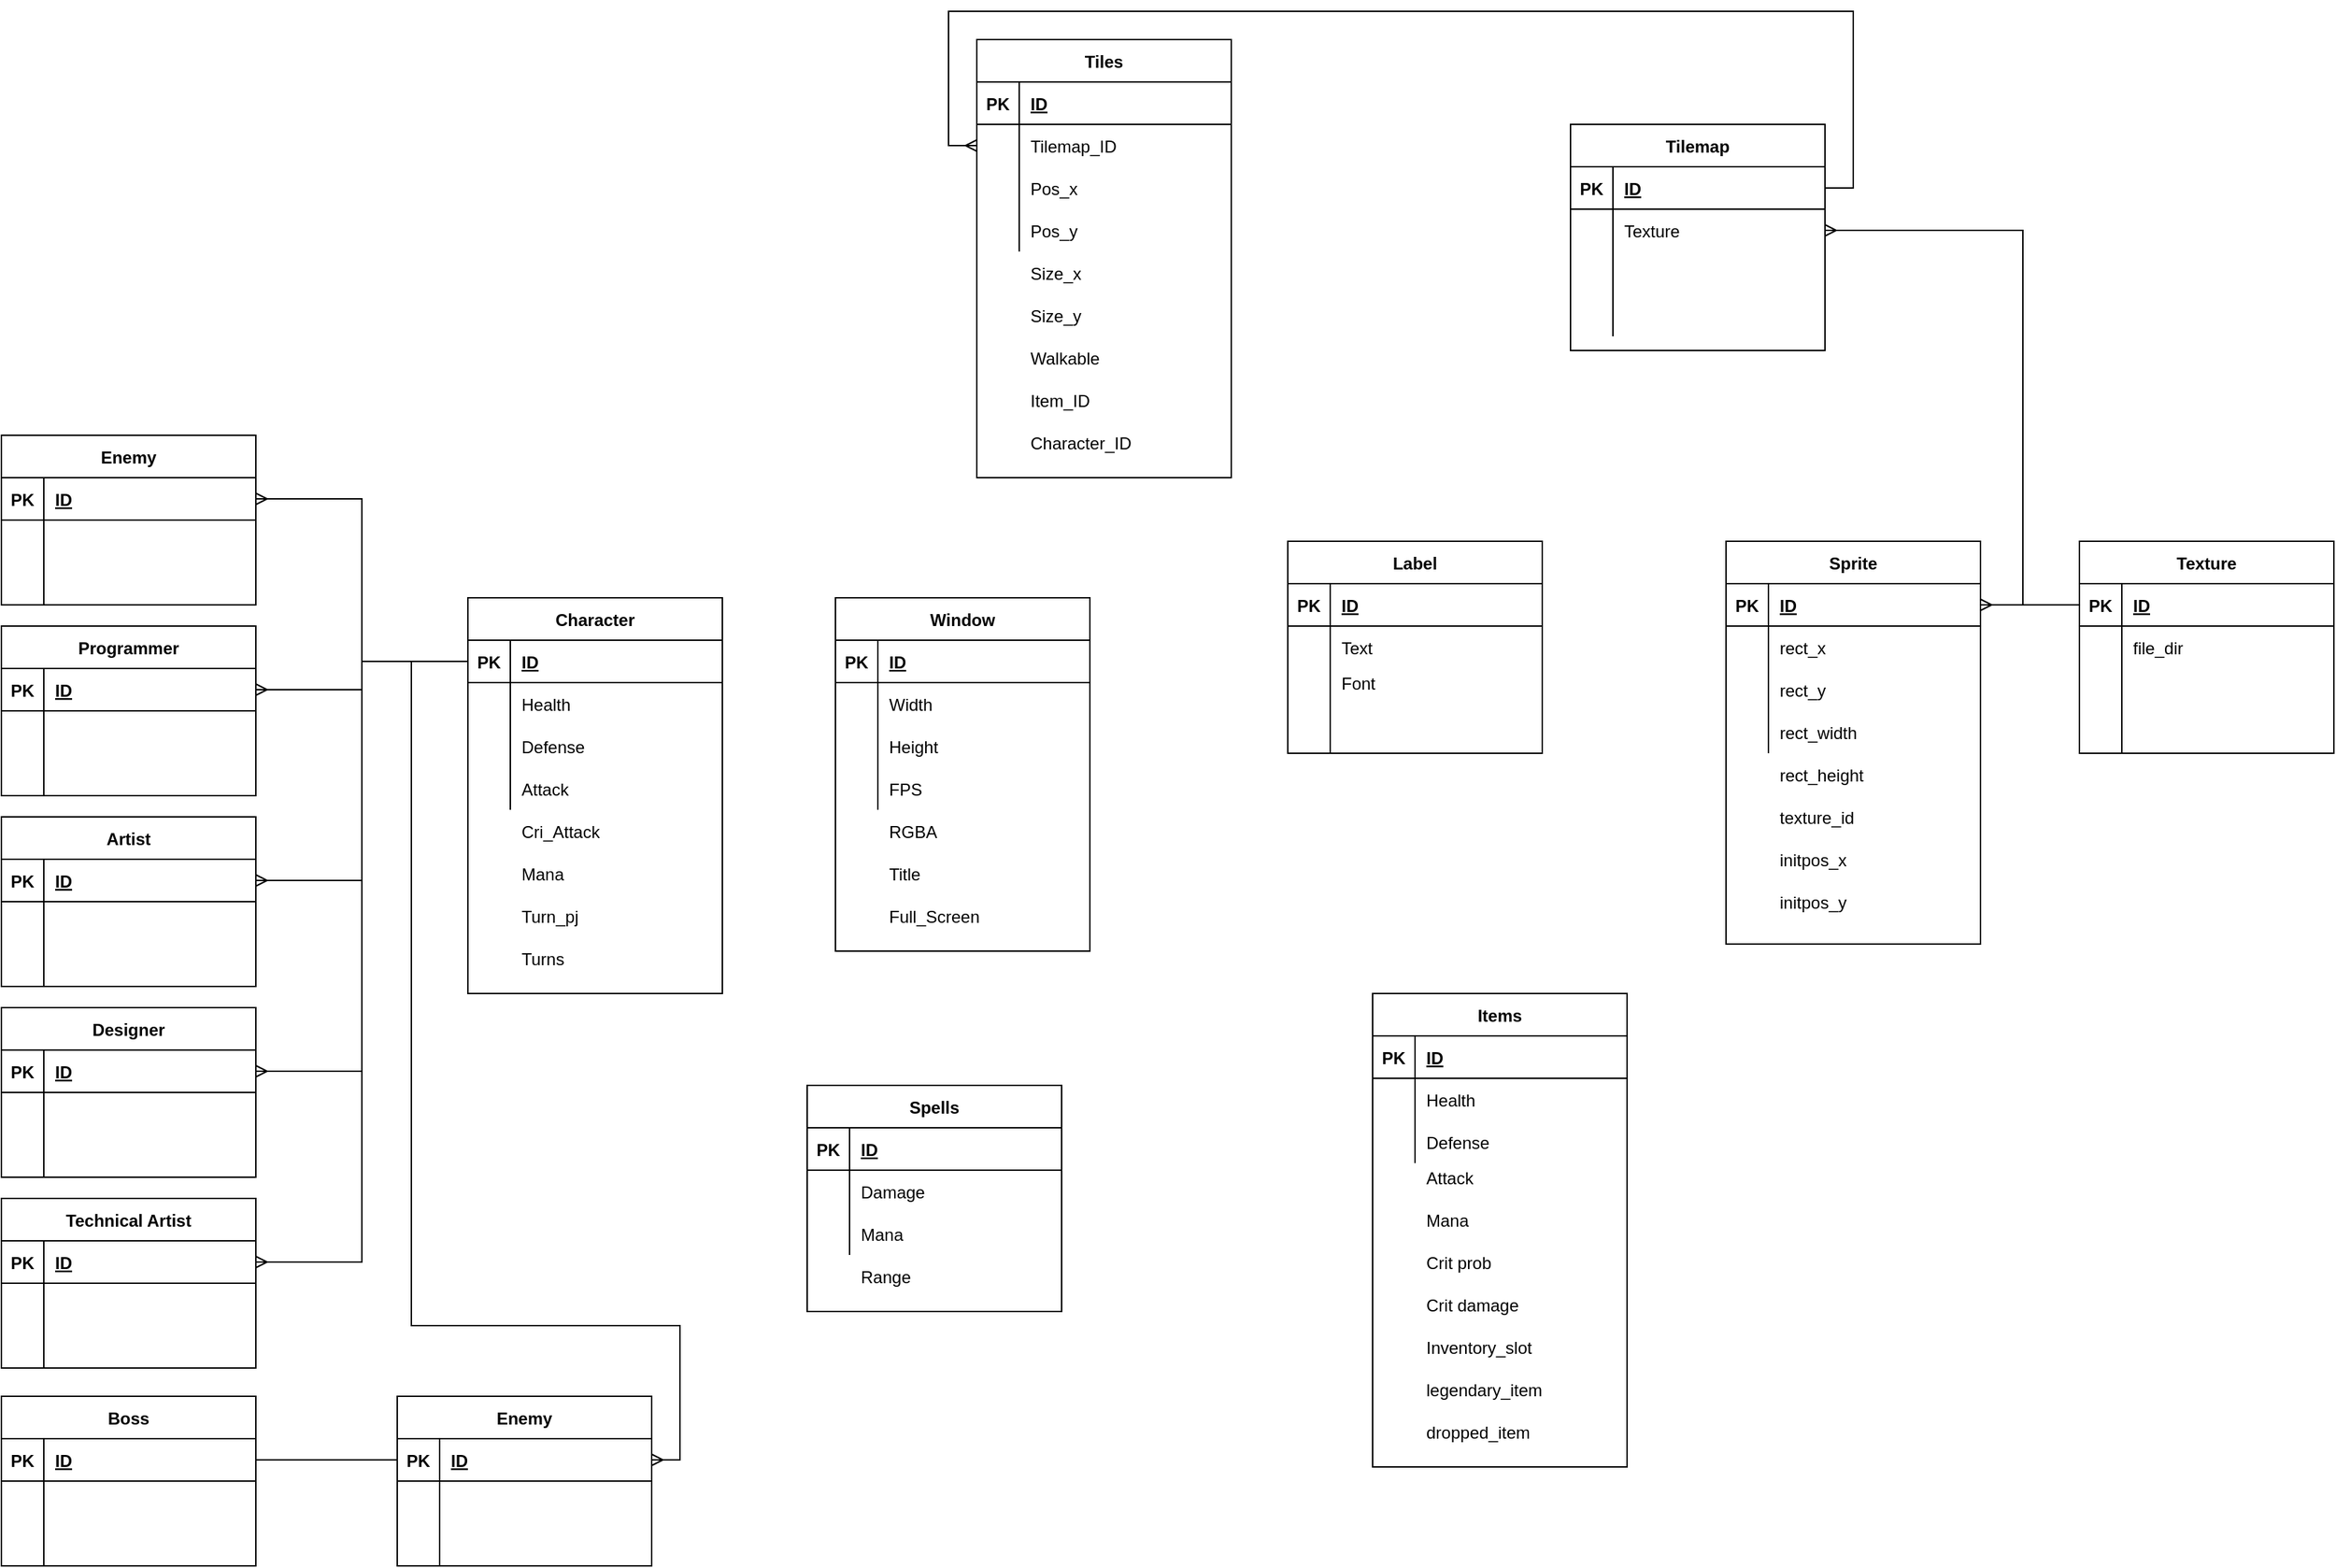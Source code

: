 <mxfile version="13.9.9" type="device"><diagram id="1p57hNa-d5d8oxtHmBIg" name="Page-1"><mxGraphModel dx="1422" dy="772" grid="1" gridSize="10" guides="1" tooltips="1" connect="1" arrows="1" fold="1" page="1" pageScale="1" pageWidth="1920" pageHeight="1200" math="0" shadow="0"><root><mxCell id="0"/><mxCell id="1" parent="0"/><mxCell id="xLtMUC01B5MqDTL0UZFc-2" value="Tilemap" style="shape=table;startSize=30;container=1;collapsible=1;childLayout=tableLayout;fixedRows=1;rowLines=0;fontStyle=1;align=center;resizeLast=1;" parent="1" vertex="1"><mxGeometry x="1210" y="120" width="180" height="160" as="geometry"><mxRectangle x="70" y="270" width="80" height="30" as="alternateBounds"/></mxGeometry></mxCell><mxCell id="xLtMUC01B5MqDTL0UZFc-3" value="" style="shape=partialRectangle;collapsible=0;dropTarget=0;pointerEvents=0;fillColor=none;top=0;left=0;bottom=1;right=0;points=[[0,0.5],[1,0.5]];portConstraint=eastwest;" parent="xLtMUC01B5MqDTL0UZFc-2" vertex="1"><mxGeometry y="30" width="180" height="30" as="geometry"/></mxCell><mxCell id="xLtMUC01B5MqDTL0UZFc-4" value="PK" style="shape=partialRectangle;connectable=0;fillColor=none;top=0;left=0;bottom=0;right=0;fontStyle=1;overflow=hidden;" parent="xLtMUC01B5MqDTL0UZFc-3" vertex="1"><mxGeometry width="30" height="30" as="geometry"/></mxCell><mxCell id="xLtMUC01B5MqDTL0UZFc-5" value="ID" style="shape=partialRectangle;connectable=0;fillColor=none;top=0;left=0;bottom=0;right=0;align=left;spacingLeft=6;fontStyle=5;overflow=hidden;" parent="xLtMUC01B5MqDTL0UZFc-3" vertex="1"><mxGeometry x="30" width="150" height="30" as="geometry"/></mxCell><mxCell id="xLtMUC01B5MqDTL0UZFc-6" value="" style="shape=partialRectangle;collapsible=0;dropTarget=0;pointerEvents=0;fillColor=none;top=0;left=0;bottom=0;right=0;points=[[0,0.5],[1,0.5]];portConstraint=eastwest;" parent="xLtMUC01B5MqDTL0UZFc-2" vertex="1"><mxGeometry y="60" width="180" height="30" as="geometry"/></mxCell><mxCell id="xLtMUC01B5MqDTL0UZFc-7" value="" style="shape=partialRectangle;connectable=0;fillColor=none;top=0;left=0;bottom=0;right=0;editable=1;overflow=hidden;" parent="xLtMUC01B5MqDTL0UZFc-6" vertex="1"><mxGeometry width="30" height="30" as="geometry"/></mxCell><mxCell id="xLtMUC01B5MqDTL0UZFc-8" value="Texture" style="shape=partialRectangle;connectable=0;fillColor=none;top=0;left=0;bottom=0;right=0;align=left;spacingLeft=6;overflow=hidden;" parent="xLtMUC01B5MqDTL0UZFc-6" vertex="1"><mxGeometry x="30" width="150" height="30" as="geometry"/></mxCell><mxCell id="xLtMUC01B5MqDTL0UZFc-9" value="" style="shape=partialRectangle;collapsible=0;dropTarget=0;pointerEvents=0;fillColor=none;top=0;left=0;bottom=0;right=0;points=[[0,0.5],[1,0.5]];portConstraint=eastwest;" parent="xLtMUC01B5MqDTL0UZFc-2" vertex="1"><mxGeometry y="90" width="180" height="30" as="geometry"/></mxCell><mxCell id="xLtMUC01B5MqDTL0UZFc-10" value="" style="shape=partialRectangle;connectable=0;fillColor=none;top=0;left=0;bottom=0;right=0;editable=1;overflow=hidden;" parent="xLtMUC01B5MqDTL0UZFc-9" vertex="1"><mxGeometry width="30" height="30" as="geometry"/></mxCell><mxCell id="xLtMUC01B5MqDTL0UZFc-11" value="" style="shape=partialRectangle;connectable=0;fillColor=none;top=0;left=0;bottom=0;right=0;align=left;spacingLeft=6;overflow=hidden;" parent="xLtMUC01B5MqDTL0UZFc-9" vertex="1"><mxGeometry x="30" width="150" height="30" as="geometry"/></mxCell><mxCell id="xLtMUC01B5MqDTL0UZFc-12" value="" style="shape=partialRectangle;collapsible=0;dropTarget=0;pointerEvents=0;fillColor=none;top=0;left=0;bottom=0;right=0;points=[[0,0.5],[1,0.5]];portConstraint=eastwest;" parent="xLtMUC01B5MqDTL0UZFc-2" vertex="1"><mxGeometry y="120" width="180" height="30" as="geometry"/></mxCell><mxCell id="xLtMUC01B5MqDTL0UZFc-13" value="" style="shape=partialRectangle;connectable=0;fillColor=none;top=0;left=0;bottom=0;right=0;editable=1;overflow=hidden;" parent="xLtMUC01B5MqDTL0UZFc-12" vertex="1"><mxGeometry width="30" height="30" as="geometry"/></mxCell><mxCell id="xLtMUC01B5MqDTL0UZFc-14" value="" style="shape=partialRectangle;connectable=0;fillColor=none;top=0;left=0;bottom=0;right=0;align=left;spacingLeft=6;overflow=hidden;" parent="xLtMUC01B5MqDTL0UZFc-12" vertex="1"><mxGeometry x="30" width="150" height="30" as="geometry"/></mxCell><mxCell id="xLtMUC01B5MqDTL0UZFc-15" value="Tiles" style="shape=table;startSize=30;container=1;collapsible=1;childLayout=tableLayout;fixedRows=1;rowLines=0;fontStyle=1;align=center;resizeLast=1;" parent="1" vertex="1"><mxGeometry x="790" y="60" width="180" height="310" as="geometry"/></mxCell><mxCell id="xLtMUC01B5MqDTL0UZFc-16" value="" style="shape=partialRectangle;collapsible=0;dropTarget=0;pointerEvents=0;fillColor=none;top=0;left=0;bottom=1;right=0;points=[[0,0.5],[1,0.5]];portConstraint=eastwest;" parent="xLtMUC01B5MqDTL0UZFc-15" vertex="1"><mxGeometry y="30" width="180" height="30" as="geometry"/></mxCell><mxCell id="xLtMUC01B5MqDTL0UZFc-17" value="PK" style="shape=partialRectangle;connectable=0;fillColor=none;top=0;left=0;bottom=0;right=0;fontStyle=1;overflow=hidden;" parent="xLtMUC01B5MqDTL0UZFc-16" vertex="1"><mxGeometry width="30" height="30" as="geometry"/></mxCell><mxCell id="xLtMUC01B5MqDTL0UZFc-18" value="ID" style="shape=partialRectangle;connectable=0;fillColor=none;top=0;left=0;bottom=0;right=0;align=left;spacingLeft=6;fontStyle=5;overflow=hidden;" parent="xLtMUC01B5MqDTL0UZFc-16" vertex="1"><mxGeometry x="30" width="150" height="30" as="geometry"/></mxCell><mxCell id="xLtMUC01B5MqDTL0UZFc-19" value="" style="shape=partialRectangle;collapsible=0;dropTarget=0;pointerEvents=0;fillColor=none;top=0;left=0;bottom=0;right=0;points=[[0,0.5],[1,0.5]];portConstraint=eastwest;" parent="xLtMUC01B5MqDTL0UZFc-15" vertex="1"><mxGeometry y="60" width="180" height="30" as="geometry"/></mxCell><mxCell id="xLtMUC01B5MqDTL0UZFc-20" value="" style="shape=partialRectangle;connectable=0;fillColor=none;top=0;left=0;bottom=0;right=0;editable=1;overflow=hidden;" parent="xLtMUC01B5MqDTL0UZFc-19" vertex="1"><mxGeometry width="30" height="30" as="geometry"/></mxCell><mxCell id="xLtMUC01B5MqDTL0UZFc-21" value="Tilemap_ID" style="shape=partialRectangle;connectable=0;fillColor=none;top=0;left=0;bottom=0;right=0;align=left;spacingLeft=6;overflow=hidden;" parent="xLtMUC01B5MqDTL0UZFc-19" vertex="1"><mxGeometry x="30" width="150" height="30" as="geometry"/></mxCell><mxCell id="xLtMUC01B5MqDTL0UZFc-22" value="" style="shape=partialRectangle;collapsible=0;dropTarget=0;pointerEvents=0;fillColor=none;top=0;left=0;bottom=0;right=0;points=[[0,0.5],[1,0.5]];portConstraint=eastwest;" parent="xLtMUC01B5MqDTL0UZFc-15" vertex="1"><mxGeometry y="90" width="180" height="30" as="geometry"/></mxCell><mxCell id="xLtMUC01B5MqDTL0UZFc-23" value="" style="shape=partialRectangle;connectable=0;fillColor=none;top=0;left=0;bottom=0;right=0;editable=1;overflow=hidden;" parent="xLtMUC01B5MqDTL0UZFc-22" vertex="1"><mxGeometry width="30" height="30" as="geometry"/></mxCell><mxCell id="xLtMUC01B5MqDTL0UZFc-24" value="Pos_x" style="shape=partialRectangle;connectable=0;fillColor=none;top=0;left=0;bottom=0;right=0;align=left;spacingLeft=6;overflow=hidden;" parent="xLtMUC01B5MqDTL0UZFc-22" vertex="1"><mxGeometry x="30" width="150" height="30" as="geometry"/></mxCell><mxCell id="xLtMUC01B5MqDTL0UZFc-25" value="" style="shape=partialRectangle;collapsible=0;dropTarget=0;pointerEvents=0;fillColor=none;top=0;left=0;bottom=0;right=0;points=[[0,0.5],[1,0.5]];portConstraint=eastwest;" parent="xLtMUC01B5MqDTL0UZFc-15" vertex="1"><mxGeometry y="120" width="180" height="30" as="geometry"/></mxCell><mxCell id="xLtMUC01B5MqDTL0UZFc-26" value="" style="shape=partialRectangle;connectable=0;fillColor=none;top=0;left=0;bottom=0;right=0;editable=1;overflow=hidden;" parent="xLtMUC01B5MqDTL0UZFc-25" vertex="1"><mxGeometry width="30" height="30" as="geometry"/></mxCell><mxCell id="xLtMUC01B5MqDTL0UZFc-27" value="Pos_y" style="shape=partialRectangle;connectable=0;fillColor=none;top=0;left=0;bottom=0;right=0;align=left;spacingLeft=6;overflow=hidden;" parent="xLtMUC01B5MqDTL0UZFc-25" vertex="1"><mxGeometry x="30" width="150" height="30" as="geometry"/></mxCell><mxCell id="xLtMUC01B5MqDTL0UZFc-41" value="Size_x" style="shape=partialRectangle;connectable=0;fillColor=none;top=0;left=0;bottom=0;right=0;align=left;spacingLeft=6;overflow=hidden;" parent="1" vertex="1"><mxGeometry x="820" y="210" width="150" height="30" as="geometry"/></mxCell><mxCell id="xLtMUC01B5MqDTL0UZFc-42" value="Size_y" style="shape=partialRectangle;connectable=0;fillColor=none;top=0;left=0;bottom=0;right=0;align=left;spacingLeft=6;overflow=hidden;" parent="1" vertex="1"><mxGeometry x="820" y="240" width="150" height="30" as="geometry"/></mxCell><mxCell id="xLtMUC01B5MqDTL0UZFc-44" value="Walkable" style="shape=partialRectangle;connectable=0;fillColor=none;top=0;left=0;bottom=0;right=0;align=left;spacingLeft=6;overflow=hidden;" parent="1" vertex="1"><mxGeometry x="820" y="270" width="150" height="30" as="geometry"/></mxCell><mxCell id="xLtMUC01B5MqDTL0UZFc-46" value="Item_ID" style="shape=partialRectangle;connectable=0;fillColor=none;top=0;left=0;bottom=0;right=0;align=left;spacingLeft=6;overflow=hidden;" parent="1" vertex="1"><mxGeometry x="820" y="300" width="150" height="30" as="geometry"/></mxCell><mxCell id="xLtMUC01B5MqDTL0UZFc-47" value="Character_ID" style="shape=partialRectangle;connectable=0;fillColor=none;top=0;left=0;bottom=0;right=0;align=left;spacingLeft=6;overflow=hidden;" parent="1" vertex="1"><mxGeometry x="820" y="330" width="150" height="30" as="geometry"/></mxCell><mxCell id="xLtMUC01B5MqDTL0UZFc-49" style="edgeStyle=orthogonalEdgeStyle;rounded=0;orthogonalLoop=1;jettySize=auto;html=1;exitX=0;exitY=0.5;exitDx=0;exitDy=0;entryX=1;entryY=0.5;entryDx=0;entryDy=0;startArrow=ERmany;startFill=0;endArrow=none;endFill=0;" parent="1" source="xLtMUC01B5MqDTL0UZFc-19" target="xLtMUC01B5MqDTL0UZFc-3" edge="1"><mxGeometry relative="1" as="geometry"><Array as="points"><mxPoint x="770" y="135"/><mxPoint x="770" y="40"/><mxPoint x="1410" y="40"/><mxPoint x="1410" y="165"/></Array></mxGeometry></mxCell><mxCell id="xLtMUC01B5MqDTL0UZFc-50" value="Window" style="shape=table;startSize=30;container=1;collapsible=1;childLayout=tableLayout;fixedRows=1;rowLines=0;fontStyle=1;align=center;resizeLast=1;" parent="1" vertex="1"><mxGeometry x="690" y="455" width="180" height="250" as="geometry"/></mxCell><mxCell id="xLtMUC01B5MqDTL0UZFc-51" value="" style="shape=partialRectangle;collapsible=0;dropTarget=0;pointerEvents=0;fillColor=none;top=0;left=0;bottom=1;right=0;points=[[0,0.5],[1,0.5]];portConstraint=eastwest;" parent="xLtMUC01B5MqDTL0UZFc-50" vertex="1"><mxGeometry y="30" width="180" height="30" as="geometry"/></mxCell><mxCell id="xLtMUC01B5MqDTL0UZFc-52" value="PK" style="shape=partialRectangle;connectable=0;fillColor=none;top=0;left=0;bottom=0;right=0;fontStyle=1;overflow=hidden;" parent="xLtMUC01B5MqDTL0UZFc-51" vertex="1"><mxGeometry width="30" height="30" as="geometry"/></mxCell><mxCell id="xLtMUC01B5MqDTL0UZFc-53" value="ID" style="shape=partialRectangle;connectable=0;fillColor=none;top=0;left=0;bottom=0;right=0;align=left;spacingLeft=6;fontStyle=5;overflow=hidden;" parent="xLtMUC01B5MqDTL0UZFc-51" vertex="1"><mxGeometry x="30" width="150" height="30" as="geometry"/></mxCell><mxCell id="xLtMUC01B5MqDTL0UZFc-54" value="" style="shape=partialRectangle;collapsible=0;dropTarget=0;pointerEvents=0;fillColor=none;top=0;left=0;bottom=0;right=0;points=[[0,0.5],[1,0.5]];portConstraint=eastwest;" parent="xLtMUC01B5MqDTL0UZFc-50" vertex="1"><mxGeometry y="60" width="180" height="30" as="geometry"/></mxCell><mxCell id="xLtMUC01B5MqDTL0UZFc-55" value="" style="shape=partialRectangle;connectable=0;fillColor=none;top=0;left=0;bottom=0;right=0;editable=1;overflow=hidden;" parent="xLtMUC01B5MqDTL0UZFc-54" vertex="1"><mxGeometry width="30" height="30" as="geometry"/></mxCell><mxCell id="xLtMUC01B5MqDTL0UZFc-56" value="Width" style="shape=partialRectangle;connectable=0;fillColor=none;top=0;left=0;bottom=0;right=0;align=left;spacingLeft=6;overflow=hidden;" parent="xLtMUC01B5MqDTL0UZFc-54" vertex="1"><mxGeometry x="30" width="150" height="30" as="geometry"/></mxCell><mxCell id="xLtMUC01B5MqDTL0UZFc-57" value="" style="shape=partialRectangle;collapsible=0;dropTarget=0;pointerEvents=0;fillColor=none;top=0;left=0;bottom=0;right=0;points=[[0,0.5],[1,0.5]];portConstraint=eastwest;" parent="xLtMUC01B5MqDTL0UZFc-50" vertex="1"><mxGeometry y="90" width="180" height="30" as="geometry"/></mxCell><mxCell id="xLtMUC01B5MqDTL0UZFc-58" value="" style="shape=partialRectangle;connectable=0;fillColor=none;top=0;left=0;bottom=0;right=0;editable=1;overflow=hidden;" parent="xLtMUC01B5MqDTL0UZFc-57" vertex="1"><mxGeometry width="30" height="30" as="geometry"/></mxCell><mxCell id="xLtMUC01B5MqDTL0UZFc-59" value="Height" style="shape=partialRectangle;connectable=0;fillColor=none;top=0;left=0;bottom=0;right=0;align=left;spacingLeft=6;overflow=hidden;" parent="xLtMUC01B5MqDTL0UZFc-57" vertex="1"><mxGeometry x="30" width="150" height="30" as="geometry"/></mxCell><mxCell id="xLtMUC01B5MqDTL0UZFc-60" value="" style="shape=partialRectangle;collapsible=0;dropTarget=0;pointerEvents=0;fillColor=none;top=0;left=0;bottom=0;right=0;points=[[0,0.5],[1,0.5]];portConstraint=eastwest;" parent="xLtMUC01B5MqDTL0UZFc-50" vertex="1"><mxGeometry y="120" width="180" height="30" as="geometry"/></mxCell><mxCell id="xLtMUC01B5MqDTL0UZFc-61" value="" style="shape=partialRectangle;connectable=0;fillColor=none;top=0;left=0;bottom=0;right=0;editable=1;overflow=hidden;" parent="xLtMUC01B5MqDTL0UZFc-60" vertex="1"><mxGeometry width="30" height="30" as="geometry"/></mxCell><mxCell id="xLtMUC01B5MqDTL0UZFc-62" value="FPS" style="shape=partialRectangle;connectable=0;fillColor=none;top=0;left=0;bottom=0;right=0;align=left;spacingLeft=6;overflow=hidden;" parent="xLtMUC01B5MqDTL0UZFc-60" vertex="1"><mxGeometry x="30" width="150" height="30" as="geometry"/></mxCell><mxCell id="xLtMUC01B5MqDTL0UZFc-63" value="RGBA" style="shape=partialRectangle;connectable=0;fillColor=none;top=0;left=0;bottom=0;right=0;align=left;spacingLeft=6;overflow=hidden;" parent="1" vertex="1"><mxGeometry x="720" y="605" width="150" height="30" as="geometry"/></mxCell><mxCell id="xLtMUC01B5MqDTL0UZFc-64" value="Title" style="shape=partialRectangle;connectable=0;fillColor=none;top=0;left=0;bottom=0;right=0;align=left;spacingLeft=6;overflow=hidden;" parent="1" vertex="1"><mxGeometry x="720" y="635" width="150" height="30" as="geometry"/></mxCell><mxCell id="xLtMUC01B5MqDTL0UZFc-66" value="Full_Screen" style="shape=partialRectangle;connectable=0;fillColor=none;top=0;left=0;bottom=0;right=0;align=left;spacingLeft=6;overflow=hidden;" parent="1" vertex="1"><mxGeometry x="720" y="665" width="150" height="30" as="geometry"/></mxCell><mxCell id="xLtMUC01B5MqDTL0UZFc-67" value="Character" style="shape=table;startSize=30;container=1;collapsible=1;childLayout=tableLayout;fixedRows=1;rowLines=0;fontStyle=1;align=center;resizeLast=1;" parent="1" vertex="1"><mxGeometry x="430" y="455" width="180" height="280" as="geometry"/></mxCell><mxCell id="xLtMUC01B5MqDTL0UZFc-68" value="" style="shape=partialRectangle;collapsible=0;dropTarget=0;pointerEvents=0;fillColor=none;top=0;left=0;bottom=1;right=0;points=[[0,0.5],[1,0.5]];portConstraint=eastwest;" parent="xLtMUC01B5MqDTL0UZFc-67" vertex="1"><mxGeometry y="30" width="180" height="30" as="geometry"/></mxCell><mxCell id="xLtMUC01B5MqDTL0UZFc-69" value="PK" style="shape=partialRectangle;connectable=0;fillColor=none;top=0;left=0;bottom=0;right=0;fontStyle=1;overflow=hidden;" parent="xLtMUC01B5MqDTL0UZFc-68" vertex="1"><mxGeometry width="30" height="30" as="geometry"/></mxCell><mxCell id="xLtMUC01B5MqDTL0UZFc-70" value="ID" style="shape=partialRectangle;connectable=0;fillColor=none;top=0;left=0;bottom=0;right=0;align=left;spacingLeft=6;fontStyle=5;overflow=hidden;" parent="xLtMUC01B5MqDTL0UZFc-68" vertex="1"><mxGeometry x="30" width="150" height="30" as="geometry"/></mxCell><mxCell id="xLtMUC01B5MqDTL0UZFc-71" value="" style="shape=partialRectangle;collapsible=0;dropTarget=0;pointerEvents=0;fillColor=none;top=0;left=0;bottom=0;right=0;points=[[0,0.5],[1,0.5]];portConstraint=eastwest;" parent="xLtMUC01B5MqDTL0UZFc-67" vertex="1"><mxGeometry y="60" width="180" height="30" as="geometry"/></mxCell><mxCell id="xLtMUC01B5MqDTL0UZFc-72" value="" style="shape=partialRectangle;connectable=0;fillColor=none;top=0;left=0;bottom=0;right=0;editable=1;overflow=hidden;" parent="xLtMUC01B5MqDTL0UZFc-71" vertex="1"><mxGeometry width="30" height="30" as="geometry"/></mxCell><mxCell id="xLtMUC01B5MqDTL0UZFc-73" value="Health" style="shape=partialRectangle;connectable=0;fillColor=none;top=0;left=0;bottom=0;right=0;align=left;spacingLeft=6;overflow=hidden;" parent="xLtMUC01B5MqDTL0UZFc-71" vertex="1"><mxGeometry x="30" width="150" height="30" as="geometry"/></mxCell><mxCell id="xLtMUC01B5MqDTL0UZFc-74" value="" style="shape=partialRectangle;collapsible=0;dropTarget=0;pointerEvents=0;fillColor=none;top=0;left=0;bottom=0;right=0;points=[[0,0.5],[1,0.5]];portConstraint=eastwest;" parent="xLtMUC01B5MqDTL0UZFc-67" vertex="1"><mxGeometry y="90" width="180" height="30" as="geometry"/></mxCell><mxCell id="xLtMUC01B5MqDTL0UZFc-75" value="" style="shape=partialRectangle;connectable=0;fillColor=none;top=0;left=0;bottom=0;right=0;editable=1;overflow=hidden;" parent="xLtMUC01B5MqDTL0UZFc-74" vertex="1"><mxGeometry width="30" height="30" as="geometry"/></mxCell><mxCell id="xLtMUC01B5MqDTL0UZFc-76" value="Defense" style="shape=partialRectangle;connectable=0;fillColor=none;top=0;left=0;bottom=0;right=0;align=left;spacingLeft=6;overflow=hidden;" parent="xLtMUC01B5MqDTL0UZFc-74" vertex="1"><mxGeometry x="30" width="150" height="30" as="geometry"/></mxCell><mxCell id="xLtMUC01B5MqDTL0UZFc-77" value="" style="shape=partialRectangle;collapsible=0;dropTarget=0;pointerEvents=0;fillColor=none;top=0;left=0;bottom=0;right=0;points=[[0,0.5],[1,0.5]];portConstraint=eastwest;" parent="xLtMUC01B5MqDTL0UZFc-67" vertex="1"><mxGeometry y="120" width="180" height="30" as="geometry"/></mxCell><mxCell id="xLtMUC01B5MqDTL0UZFc-78" value="" style="shape=partialRectangle;connectable=0;fillColor=none;top=0;left=0;bottom=0;right=0;editable=1;overflow=hidden;" parent="xLtMUC01B5MqDTL0UZFc-77" vertex="1"><mxGeometry width="30" height="30" as="geometry"/></mxCell><mxCell id="xLtMUC01B5MqDTL0UZFc-79" value="Attack" style="shape=partialRectangle;connectable=0;fillColor=none;top=0;left=0;bottom=0;right=0;align=left;spacingLeft=6;overflow=hidden;" parent="xLtMUC01B5MqDTL0UZFc-77" vertex="1"><mxGeometry x="30" width="150" height="30" as="geometry"/></mxCell><mxCell id="xLtMUC01B5MqDTL0UZFc-80" value="Cri_Attack" style="shape=partialRectangle;connectable=0;fillColor=none;top=0;left=0;bottom=0;right=0;align=left;spacingLeft=6;overflow=hidden;" parent="1" vertex="1"><mxGeometry x="460" y="605" width="150" height="30" as="geometry"/></mxCell><mxCell id="xLtMUC01B5MqDTL0UZFc-81" value="Mana" style="shape=partialRectangle;connectable=0;fillColor=none;top=0;left=0;bottom=0;right=0;align=left;spacingLeft=6;overflow=hidden;" parent="1" vertex="1"><mxGeometry x="460" y="635" width="150" height="30" as="geometry"/></mxCell><mxCell id="xLtMUC01B5MqDTL0UZFc-82" value="Turn_pj" style="shape=partialRectangle;connectable=0;fillColor=none;top=0;left=0;bottom=0;right=0;align=left;spacingLeft=6;overflow=hidden;" parent="1" vertex="1"><mxGeometry x="460" y="665" width="150" height="30" as="geometry"/></mxCell><mxCell id="xLtMUC01B5MqDTL0UZFc-83" value="Turns" style="shape=partialRectangle;connectable=0;fillColor=none;top=0;left=0;bottom=0;right=0;align=left;spacingLeft=6;overflow=hidden;" parent="1" vertex="1"><mxGeometry x="460" y="695" width="150" height="30" as="geometry"/></mxCell><mxCell id="xLtMUC01B5MqDTL0UZFc-84" value="" style="shape=partialRectangle;connectable=0;fillColor=none;top=0;left=0;bottom=0;right=0;align=left;spacingLeft=6;overflow=hidden;" parent="1" vertex="1"><mxGeometry x="460" y="725" width="150" height="30" as="geometry"/></mxCell><mxCell id="u8RuDKSbVIKCyGZPi1or-1" value="Enemy" style="shape=table;startSize=30;container=1;collapsible=1;childLayout=tableLayout;fixedRows=1;rowLines=0;fontStyle=1;align=center;resizeLast=1;" parent="1" vertex="1"><mxGeometry x="100" y="340" width="180" height="120" as="geometry"/></mxCell><mxCell id="u8RuDKSbVIKCyGZPi1or-2" value="" style="shape=partialRectangle;collapsible=0;dropTarget=0;pointerEvents=0;fillColor=none;top=0;left=0;bottom=1;right=0;points=[[0,0.5],[1,0.5]];portConstraint=eastwest;" parent="u8RuDKSbVIKCyGZPi1or-1" vertex="1"><mxGeometry y="30" width="180" height="30" as="geometry"/></mxCell><mxCell id="u8RuDKSbVIKCyGZPi1or-3" value="PK" style="shape=partialRectangle;connectable=0;fillColor=none;top=0;left=0;bottom=0;right=0;fontStyle=1;overflow=hidden;" parent="u8RuDKSbVIKCyGZPi1or-2" vertex="1"><mxGeometry width="30" height="30" as="geometry"/></mxCell><mxCell id="u8RuDKSbVIKCyGZPi1or-4" value="ID" style="shape=partialRectangle;connectable=0;fillColor=none;top=0;left=0;bottom=0;right=0;align=left;spacingLeft=6;fontStyle=5;overflow=hidden;" parent="u8RuDKSbVIKCyGZPi1or-2" vertex="1"><mxGeometry x="30" width="150" height="30" as="geometry"/></mxCell><mxCell id="u8RuDKSbVIKCyGZPi1or-5" value="" style="shape=partialRectangle;collapsible=0;dropTarget=0;pointerEvents=0;fillColor=none;top=0;left=0;bottom=0;right=0;points=[[0,0.5],[1,0.5]];portConstraint=eastwest;" parent="u8RuDKSbVIKCyGZPi1or-1" vertex="1"><mxGeometry y="60" width="180" height="30" as="geometry"/></mxCell><mxCell id="u8RuDKSbVIKCyGZPi1or-6" value="" style="shape=partialRectangle;connectable=0;fillColor=none;top=0;left=0;bottom=0;right=0;editable=1;overflow=hidden;" parent="u8RuDKSbVIKCyGZPi1or-5" vertex="1"><mxGeometry width="30" height="30" as="geometry"/></mxCell><mxCell id="u8RuDKSbVIKCyGZPi1or-7" value="" style="shape=partialRectangle;connectable=0;fillColor=none;top=0;left=0;bottom=0;right=0;align=left;spacingLeft=6;overflow=hidden;" parent="u8RuDKSbVIKCyGZPi1or-5" vertex="1"><mxGeometry x="30" width="150" height="30" as="geometry"/></mxCell><mxCell id="u8RuDKSbVIKCyGZPi1or-8" value="" style="shape=partialRectangle;collapsible=0;dropTarget=0;pointerEvents=0;fillColor=none;top=0;left=0;bottom=0;right=0;points=[[0,0.5],[1,0.5]];portConstraint=eastwest;" parent="u8RuDKSbVIKCyGZPi1or-1" vertex="1"><mxGeometry y="90" width="180" height="30" as="geometry"/></mxCell><mxCell id="u8RuDKSbVIKCyGZPi1or-9" value="" style="shape=partialRectangle;connectable=0;fillColor=none;top=0;left=0;bottom=0;right=0;editable=1;overflow=hidden;" parent="u8RuDKSbVIKCyGZPi1or-8" vertex="1"><mxGeometry width="30" height="30" as="geometry"/></mxCell><mxCell id="u8RuDKSbVIKCyGZPi1or-10" value="" style="shape=partialRectangle;connectable=0;fillColor=none;top=0;left=0;bottom=0;right=0;align=left;spacingLeft=6;overflow=hidden;" parent="u8RuDKSbVIKCyGZPi1or-8" vertex="1"><mxGeometry x="30" width="150" height="30" as="geometry"/></mxCell><mxCell id="u8RuDKSbVIKCyGZPi1or-20" style="edgeStyle=orthogonalEdgeStyle;rounded=0;orthogonalLoop=1;jettySize=auto;html=1;exitX=0;exitY=0.5;exitDx=0;exitDy=0;entryX=1;entryY=0.5;entryDx=0;entryDy=0;endArrow=ERmany;endFill=0;startArrow=none;startFill=0;" parent="1" source="xLtMUC01B5MqDTL0UZFc-68" target="u8RuDKSbVIKCyGZPi1or-2" edge="1"><mxGeometry relative="1" as="geometry"/></mxCell><mxCell id="u8RuDKSbVIKCyGZPi1or-21" value="Programmer" style="shape=table;startSize=30;container=1;collapsible=1;childLayout=tableLayout;fixedRows=1;rowLines=0;fontStyle=1;align=center;resizeLast=1;" parent="1" vertex="1"><mxGeometry x="100" y="475" width="180" height="120" as="geometry"/></mxCell><mxCell id="u8RuDKSbVIKCyGZPi1or-22" value="" style="shape=partialRectangle;collapsible=0;dropTarget=0;pointerEvents=0;fillColor=none;top=0;left=0;bottom=1;right=0;points=[[0,0.5],[1,0.5]];portConstraint=eastwest;" parent="u8RuDKSbVIKCyGZPi1or-21" vertex="1"><mxGeometry y="30" width="180" height="30" as="geometry"/></mxCell><mxCell id="u8RuDKSbVIKCyGZPi1or-23" value="PK" style="shape=partialRectangle;connectable=0;fillColor=none;top=0;left=0;bottom=0;right=0;fontStyle=1;overflow=hidden;" parent="u8RuDKSbVIKCyGZPi1or-22" vertex="1"><mxGeometry width="30" height="30" as="geometry"/></mxCell><mxCell id="u8RuDKSbVIKCyGZPi1or-24" value="ID" style="shape=partialRectangle;connectable=0;fillColor=none;top=0;left=0;bottom=0;right=0;align=left;spacingLeft=6;fontStyle=5;overflow=hidden;" parent="u8RuDKSbVIKCyGZPi1or-22" vertex="1"><mxGeometry x="30" width="150" height="30" as="geometry"/></mxCell><mxCell id="u8RuDKSbVIKCyGZPi1or-25" value="" style="shape=partialRectangle;collapsible=0;dropTarget=0;pointerEvents=0;fillColor=none;top=0;left=0;bottom=0;right=0;points=[[0,0.5],[1,0.5]];portConstraint=eastwest;" parent="u8RuDKSbVIKCyGZPi1or-21" vertex="1"><mxGeometry y="60" width="180" height="30" as="geometry"/></mxCell><mxCell id="u8RuDKSbVIKCyGZPi1or-26" value="" style="shape=partialRectangle;connectable=0;fillColor=none;top=0;left=0;bottom=0;right=0;editable=1;overflow=hidden;" parent="u8RuDKSbVIKCyGZPi1or-25" vertex="1"><mxGeometry width="30" height="30" as="geometry"/></mxCell><mxCell id="u8RuDKSbVIKCyGZPi1or-27" value="" style="shape=partialRectangle;connectable=0;fillColor=none;top=0;left=0;bottom=0;right=0;align=left;spacingLeft=6;overflow=hidden;" parent="u8RuDKSbVIKCyGZPi1or-25" vertex="1"><mxGeometry x="30" width="150" height="30" as="geometry"/></mxCell><mxCell id="u8RuDKSbVIKCyGZPi1or-28" value="" style="shape=partialRectangle;collapsible=0;dropTarget=0;pointerEvents=0;fillColor=none;top=0;left=0;bottom=0;right=0;points=[[0,0.5],[1,0.5]];portConstraint=eastwest;" parent="u8RuDKSbVIKCyGZPi1or-21" vertex="1"><mxGeometry y="90" width="180" height="30" as="geometry"/></mxCell><mxCell id="u8RuDKSbVIKCyGZPi1or-29" value="" style="shape=partialRectangle;connectable=0;fillColor=none;top=0;left=0;bottom=0;right=0;editable=1;overflow=hidden;" parent="u8RuDKSbVIKCyGZPi1or-28" vertex="1"><mxGeometry width="30" height="30" as="geometry"/></mxCell><mxCell id="u8RuDKSbVIKCyGZPi1or-30" value="" style="shape=partialRectangle;connectable=0;fillColor=none;top=0;left=0;bottom=0;right=0;align=left;spacingLeft=6;overflow=hidden;" parent="u8RuDKSbVIKCyGZPi1or-28" vertex="1"><mxGeometry x="30" width="150" height="30" as="geometry"/></mxCell><mxCell id="u8RuDKSbVIKCyGZPi1or-31" style="edgeStyle=orthogonalEdgeStyle;rounded=0;orthogonalLoop=1;jettySize=auto;html=1;exitX=0;exitY=0.5;exitDx=0;exitDy=0;entryX=1;entryY=0.5;entryDx=0;entryDy=0;startArrow=none;startFill=0;endArrow=ERmany;endFill=0;" parent="1" source="xLtMUC01B5MqDTL0UZFc-68" target="u8RuDKSbVIKCyGZPi1or-22" edge="1"><mxGeometry relative="1" as="geometry"/></mxCell><mxCell id="u8RuDKSbVIKCyGZPi1or-32" value="Artist" style="shape=table;startSize=30;container=1;collapsible=1;childLayout=tableLayout;fixedRows=1;rowLines=0;fontStyle=1;align=center;resizeLast=1;" parent="1" vertex="1"><mxGeometry x="100" y="610" width="180" height="120" as="geometry"/></mxCell><mxCell id="u8RuDKSbVIKCyGZPi1or-33" value="" style="shape=partialRectangle;collapsible=0;dropTarget=0;pointerEvents=0;fillColor=none;top=0;left=0;bottom=1;right=0;points=[[0,0.5],[1,0.5]];portConstraint=eastwest;" parent="u8RuDKSbVIKCyGZPi1or-32" vertex="1"><mxGeometry y="30" width="180" height="30" as="geometry"/></mxCell><mxCell id="u8RuDKSbVIKCyGZPi1or-34" value="PK" style="shape=partialRectangle;connectable=0;fillColor=none;top=0;left=0;bottom=0;right=0;fontStyle=1;overflow=hidden;" parent="u8RuDKSbVIKCyGZPi1or-33" vertex="1"><mxGeometry width="30" height="30" as="geometry"/></mxCell><mxCell id="u8RuDKSbVIKCyGZPi1or-35" value="ID" style="shape=partialRectangle;connectable=0;fillColor=none;top=0;left=0;bottom=0;right=0;align=left;spacingLeft=6;fontStyle=5;overflow=hidden;" parent="u8RuDKSbVIKCyGZPi1or-33" vertex="1"><mxGeometry x="30" width="150" height="30" as="geometry"/></mxCell><mxCell id="u8RuDKSbVIKCyGZPi1or-36" value="" style="shape=partialRectangle;collapsible=0;dropTarget=0;pointerEvents=0;fillColor=none;top=0;left=0;bottom=0;right=0;points=[[0,0.5],[1,0.5]];portConstraint=eastwest;" parent="u8RuDKSbVIKCyGZPi1or-32" vertex="1"><mxGeometry y="60" width="180" height="30" as="geometry"/></mxCell><mxCell id="u8RuDKSbVIKCyGZPi1or-37" value="" style="shape=partialRectangle;connectable=0;fillColor=none;top=0;left=0;bottom=0;right=0;editable=1;overflow=hidden;" parent="u8RuDKSbVIKCyGZPi1or-36" vertex="1"><mxGeometry width="30" height="30" as="geometry"/></mxCell><mxCell id="u8RuDKSbVIKCyGZPi1or-38" value="" style="shape=partialRectangle;connectable=0;fillColor=none;top=0;left=0;bottom=0;right=0;align=left;spacingLeft=6;overflow=hidden;" parent="u8RuDKSbVIKCyGZPi1or-36" vertex="1"><mxGeometry x="30" width="150" height="30" as="geometry"/></mxCell><mxCell id="u8RuDKSbVIKCyGZPi1or-39" value="" style="shape=partialRectangle;collapsible=0;dropTarget=0;pointerEvents=0;fillColor=none;top=0;left=0;bottom=0;right=0;points=[[0,0.5],[1,0.5]];portConstraint=eastwest;" parent="u8RuDKSbVIKCyGZPi1or-32" vertex="1"><mxGeometry y="90" width="180" height="30" as="geometry"/></mxCell><mxCell id="u8RuDKSbVIKCyGZPi1or-40" value="" style="shape=partialRectangle;connectable=0;fillColor=none;top=0;left=0;bottom=0;right=0;editable=1;overflow=hidden;" parent="u8RuDKSbVIKCyGZPi1or-39" vertex="1"><mxGeometry width="30" height="30" as="geometry"/></mxCell><mxCell id="u8RuDKSbVIKCyGZPi1or-41" value="" style="shape=partialRectangle;connectable=0;fillColor=none;top=0;left=0;bottom=0;right=0;align=left;spacingLeft=6;overflow=hidden;" parent="u8RuDKSbVIKCyGZPi1or-39" vertex="1"><mxGeometry x="30" width="150" height="30" as="geometry"/></mxCell><mxCell id="u8RuDKSbVIKCyGZPi1or-42" style="edgeStyle=orthogonalEdgeStyle;rounded=0;orthogonalLoop=1;jettySize=auto;html=1;exitX=0;exitY=0.5;exitDx=0;exitDy=0;entryX=1;entryY=0.5;entryDx=0;entryDy=0;startArrow=none;startFill=0;endArrow=ERmany;endFill=0;" parent="1" source="xLtMUC01B5MqDTL0UZFc-68" target="u8RuDKSbVIKCyGZPi1or-33" edge="1"><mxGeometry relative="1" as="geometry"/></mxCell><mxCell id="u8RuDKSbVIKCyGZPi1or-43" value="Designer" style="shape=table;startSize=30;container=1;collapsible=1;childLayout=tableLayout;fixedRows=1;rowLines=0;fontStyle=1;align=center;resizeLast=1;" parent="1" vertex="1"><mxGeometry x="100" y="745" width="180" height="120" as="geometry"/></mxCell><mxCell id="u8RuDKSbVIKCyGZPi1or-44" value="" style="shape=partialRectangle;collapsible=0;dropTarget=0;pointerEvents=0;fillColor=none;top=0;left=0;bottom=1;right=0;points=[[0,0.5],[1,0.5]];portConstraint=eastwest;" parent="u8RuDKSbVIKCyGZPi1or-43" vertex="1"><mxGeometry y="30" width="180" height="30" as="geometry"/></mxCell><mxCell id="u8RuDKSbVIKCyGZPi1or-45" value="PK" style="shape=partialRectangle;connectable=0;fillColor=none;top=0;left=0;bottom=0;right=0;fontStyle=1;overflow=hidden;" parent="u8RuDKSbVIKCyGZPi1or-44" vertex="1"><mxGeometry width="30" height="30" as="geometry"/></mxCell><mxCell id="u8RuDKSbVIKCyGZPi1or-46" value="ID" style="shape=partialRectangle;connectable=0;fillColor=none;top=0;left=0;bottom=0;right=0;align=left;spacingLeft=6;fontStyle=5;overflow=hidden;" parent="u8RuDKSbVIKCyGZPi1or-44" vertex="1"><mxGeometry x="30" width="150" height="30" as="geometry"/></mxCell><mxCell id="u8RuDKSbVIKCyGZPi1or-47" value="" style="shape=partialRectangle;collapsible=0;dropTarget=0;pointerEvents=0;fillColor=none;top=0;left=0;bottom=0;right=0;points=[[0,0.5],[1,0.5]];portConstraint=eastwest;" parent="u8RuDKSbVIKCyGZPi1or-43" vertex="1"><mxGeometry y="60" width="180" height="30" as="geometry"/></mxCell><mxCell id="u8RuDKSbVIKCyGZPi1or-48" value="" style="shape=partialRectangle;connectable=0;fillColor=none;top=0;left=0;bottom=0;right=0;editable=1;overflow=hidden;" parent="u8RuDKSbVIKCyGZPi1or-47" vertex="1"><mxGeometry width="30" height="30" as="geometry"/></mxCell><mxCell id="u8RuDKSbVIKCyGZPi1or-49" value="" style="shape=partialRectangle;connectable=0;fillColor=none;top=0;left=0;bottom=0;right=0;align=left;spacingLeft=6;overflow=hidden;" parent="u8RuDKSbVIKCyGZPi1or-47" vertex="1"><mxGeometry x="30" width="150" height="30" as="geometry"/></mxCell><mxCell id="u8RuDKSbVIKCyGZPi1or-50" value="" style="shape=partialRectangle;collapsible=0;dropTarget=0;pointerEvents=0;fillColor=none;top=0;left=0;bottom=0;right=0;points=[[0,0.5],[1,0.5]];portConstraint=eastwest;" parent="u8RuDKSbVIKCyGZPi1or-43" vertex="1"><mxGeometry y="90" width="180" height="30" as="geometry"/></mxCell><mxCell id="u8RuDKSbVIKCyGZPi1or-51" value="" style="shape=partialRectangle;connectable=0;fillColor=none;top=0;left=0;bottom=0;right=0;editable=1;overflow=hidden;" parent="u8RuDKSbVIKCyGZPi1or-50" vertex="1"><mxGeometry width="30" height="30" as="geometry"/></mxCell><mxCell id="u8RuDKSbVIKCyGZPi1or-52" value="" style="shape=partialRectangle;connectable=0;fillColor=none;top=0;left=0;bottom=0;right=0;align=left;spacingLeft=6;overflow=hidden;" parent="u8RuDKSbVIKCyGZPi1or-50" vertex="1"><mxGeometry x="30" width="150" height="30" as="geometry"/></mxCell><mxCell id="u8RuDKSbVIKCyGZPi1or-53" style="edgeStyle=orthogonalEdgeStyle;rounded=0;orthogonalLoop=1;jettySize=auto;html=1;exitX=0;exitY=0.5;exitDx=0;exitDy=0;entryX=1;entryY=0.5;entryDx=0;entryDy=0;startArrow=none;startFill=0;endArrow=ERmany;endFill=0;" parent="1" source="xLtMUC01B5MqDTL0UZFc-68" target="u8RuDKSbVIKCyGZPi1or-44" edge="1"><mxGeometry relative="1" as="geometry"/></mxCell><mxCell id="u8RuDKSbVIKCyGZPi1or-54" value="Technical Artist" style="shape=table;startSize=30;container=1;collapsible=1;childLayout=tableLayout;fixedRows=1;rowLines=0;fontStyle=1;align=center;resizeLast=1;" parent="1" vertex="1"><mxGeometry x="100" y="880" width="180" height="120" as="geometry"/></mxCell><mxCell id="u8RuDKSbVIKCyGZPi1or-55" value="" style="shape=partialRectangle;collapsible=0;dropTarget=0;pointerEvents=0;fillColor=none;top=0;left=0;bottom=1;right=0;points=[[0,0.5],[1,0.5]];portConstraint=eastwest;" parent="u8RuDKSbVIKCyGZPi1or-54" vertex="1"><mxGeometry y="30" width="180" height="30" as="geometry"/></mxCell><mxCell id="u8RuDKSbVIKCyGZPi1or-56" value="PK" style="shape=partialRectangle;connectable=0;fillColor=none;top=0;left=0;bottom=0;right=0;fontStyle=1;overflow=hidden;" parent="u8RuDKSbVIKCyGZPi1or-55" vertex="1"><mxGeometry width="30" height="30" as="geometry"/></mxCell><mxCell id="u8RuDKSbVIKCyGZPi1or-57" value="ID" style="shape=partialRectangle;connectable=0;fillColor=none;top=0;left=0;bottom=0;right=0;align=left;spacingLeft=6;fontStyle=5;overflow=hidden;" parent="u8RuDKSbVIKCyGZPi1or-55" vertex="1"><mxGeometry x="30" width="150" height="30" as="geometry"/></mxCell><mxCell id="u8RuDKSbVIKCyGZPi1or-58" value="" style="shape=partialRectangle;collapsible=0;dropTarget=0;pointerEvents=0;fillColor=none;top=0;left=0;bottom=0;right=0;points=[[0,0.5],[1,0.5]];portConstraint=eastwest;" parent="u8RuDKSbVIKCyGZPi1or-54" vertex="1"><mxGeometry y="60" width="180" height="30" as="geometry"/></mxCell><mxCell id="u8RuDKSbVIKCyGZPi1or-59" value="" style="shape=partialRectangle;connectable=0;fillColor=none;top=0;left=0;bottom=0;right=0;editable=1;overflow=hidden;" parent="u8RuDKSbVIKCyGZPi1or-58" vertex="1"><mxGeometry width="30" height="30" as="geometry"/></mxCell><mxCell id="u8RuDKSbVIKCyGZPi1or-60" value="" style="shape=partialRectangle;connectable=0;fillColor=none;top=0;left=0;bottom=0;right=0;align=left;spacingLeft=6;overflow=hidden;" parent="u8RuDKSbVIKCyGZPi1or-58" vertex="1"><mxGeometry x="30" width="150" height="30" as="geometry"/></mxCell><mxCell id="u8RuDKSbVIKCyGZPi1or-61" value="" style="shape=partialRectangle;collapsible=0;dropTarget=0;pointerEvents=0;fillColor=none;top=0;left=0;bottom=0;right=0;points=[[0,0.5],[1,0.5]];portConstraint=eastwest;" parent="u8RuDKSbVIKCyGZPi1or-54" vertex="1"><mxGeometry y="90" width="180" height="30" as="geometry"/></mxCell><mxCell id="u8RuDKSbVIKCyGZPi1or-62" value="" style="shape=partialRectangle;connectable=0;fillColor=none;top=0;left=0;bottom=0;right=0;editable=1;overflow=hidden;" parent="u8RuDKSbVIKCyGZPi1or-61" vertex="1"><mxGeometry width="30" height="30" as="geometry"/></mxCell><mxCell id="u8RuDKSbVIKCyGZPi1or-63" value="" style="shape=partialRectangle;connectable=0;fillColor=none;top=0;left=0;bottom=0;right=0;align=left;spacingLeft=6;overflow=hidden;" parent="u8RuDKSbVIKCyGZPi1or-61" vertex="1"><mxGeometry x="30" width="150" height="30" as="geometry"/></mxCell><mxCell id="u8RuDKSbVIKCyGZPi1or-64" style="edgeStyle=orthogonalEdgeStyle;rounded=0;orthogonalLoop=1;jettySize=auto;html=1;exitX=0;exitY=0.5;exitDx=0;exitDy=0;entryX=1;entryY=0.5;entryDx=0;entryDy=0;startArrow=none;startFill=0;endArrow=ERmany;endFill=0;" parent="1" source="xLtMUC01B5MqDTL0UZFc-68" target="u8RuDKSbVIKCyGZPi1or-55" edge="1"><mxGeometry relative="1" as="geometry"/></mxCell><mxCell id="u8RuDKSbVIKCyGZPi1or-65" value="Boss" style="shape=table;startSize=30;container=1;collapsible=1;childLayout=tableLayout;fixedRows=1;rowLines=0;fontStyle=1;align=center;resizeLast=1;" parent="1" vertex="1"><mxGeometry x="100" y="1020" width="180" height="120" as="geometry"/></mxCell><mxCell id="u8RuDKSbVIKCyGZPi1or-66" value="" style="shape=partialRectangle;collapsible=0;dropTarget=0;pointerEvents=0;fillColor=none;top=0;left=0;bottom=1;right=0;points=[[0,0.5],[1,0.5]];portConstraint=eastwest;" parent="u8RuDKSbVIKCyGZPi1or-65" vertex="1"><mxGeometry y="30" width="180" height="30" as="geometry"/></mxCell><mxCell id="u8RuDKSbVIKCyGZPi1or-67" value="PK" style="shape=partialRectangle;connectable=0;fillColor=none;top=0;left=0;bottom=0;right=0;fontStyle=1;overflow=hidden;" parent="u8RuDKSbVIKCyGZPi1or-66" vertex="1"><mxGeometry width="30" height="30" as="geometry"/></mxCell><mxCell id="u8RuDKSbVIKCyGZPi1or-68" value="ID" style="shape=partialRectangle;connectable=0;fillColor=none;top=0;left=0;bottom=0;right=0;align=left;spacingLeft=6;fontStyle=5;overflow=hidden;" parent="u8RuDKSbVIKCyGZPi1or-66" vertex="1"><mxGeometry x="30" width="150" height="30" as="geometry"/></mxCell><mxCell id="u8RuDKSbVIKCyGZPi1or-69" value="" style="shape=partialRectangle;collapsible=0;dropTarget=0;pointerEvents=0;fillColor=none;top=0;left=0;bottom=0;right=0;points=[[0,0.5],[1,0.5]];portConstraint=eastwest;" parent="u8RuDKSbVIKCyGZPi1or-65" vertex="1"><mxGeometry y="60" width="180" height="30" as="geometry"/></mxCell><mxCell id="u8RuDKSbVIKCyGZPi1or-70" value="" style="shape=partialRectangle;connectable=0;fillColor=none;top=0;left=0;bottom=0;right=0;editable=1;overflow=hidden;" parent="u8RuDKSbVIKCyGZPi1or-69" vertex="1"><mxGeometry width="30" height="30" as="geometry"/></mxCell><mxCell id="u8RuDKSbVIKCyGZPi1or-71" value="" style="shape=partialRectangle;connectable=0;fillColor=none;top=0;left=0;bottom=0;right=0;align=left;spacingLeft=6;overflow=hidden;" parent="u8RuDKSbVIKCyGZPi1or-69" vertex="1"><mxGeometry x="30" width="150" height="30" as="geometry"/></mxCell><mxCell id="u8RuDKSbVIKCyGZPi1or-72" value="" style="shape=partialRectangle;collapsible=0;dropTarget=0;pointerEvents=0;fillColor=none;top=0;left=0;bottom=0;right=0;points=[[0,0.5],[1,0.5]];portConstraint=eastwest;" parent="u8RuDKSbVIKCyGZPi1or-65" vertex="1"><mxGeometry y="90" width="180" height="30" as="geometry"/></mxCell><mxCell id="u8RuDKSbVIKCyGZPi1or-73" value="" style="shape=partialRectangle;connectable=0;fillColor=none;top=0;left=0;bottom=0;right=0;editable=1;overflow=hidden;" parent="u8RuDKSbVIKCyGZPi1or-72" vertex="1"><mxGeometry width="30" height="30" as="geometry"/></mxCell><mxCell id="u8RuDKSbVIKCyGZPi1or-74" value="" style="shape=partialRectangle;connectable=0;fillColor=none;top=0;left=0;bottom=0;right=0;align=left;spacingLeft=6;overflow=hidden;" parent="u8RuDKSbVIKCyGZPi1or-72" vertex="1"><mxGeometry x="30" width="150" height="30" as="geometry"/></mxCell><mxCell id="u8RuDKSbVIKCyGZPi1or-76" value="Enemy" style="shape=table;startSize=30;container=1;collapsible=1;childLayout=tableLayout;fixedRows=1;rowLines=0;fontStyle=1;align=center;resizeLast=1;" parent="1" vertex="1"><mxGeometry x="380" y="1020" width="180" height="120" as="geometry"/></mxCell><mxCell id="u8RuDKSbVIKCyGZPi1or-77" value="" style="shape=partialRectangle;collapsible=0;dropTarget=0;pointerEvents=0;fillColor=none;top=0;left=0;bottom=1;right=0;points=[[0,0.5],[1,0.5]];portConstraint=eastwest;" parent="u8RuDKSbVIKCyGZPi1or-76" vertex="1"><mxGeometry y="30" width="180" height="30" as="geometry"/></mxCell><mxCell id="u8RuDKSbVIKCyGZPi1or-78" value="PK" style="shape=partialRectangle;connectable=0;fillColor=none;top=0;left=0;bottom=0;right=0;fontStyle=1;overflow=hidden;" parent="u8RuDKSbVIKCyGZPi1or-77" vertex="1"><mxGeometry width="30" height="30" as="geometry"/></mxCell><mxCell id="u8RuDKSbVIKCyGZPi1or-79" value="ID" style="shape=partialRectangle;connectable=0;fillColor=none;top=0;left=0;bottom=0;right=0;align=left;spacingLeft=6;fontStyle=5;overflow=hidden;" parent="u8RuDKSbVIKCyGZPi1or-77" vertex="1"><mxGeometry x="30" width="150" height="30" as="geometry"/></mxCell><mxCell id="u8RuDKSbVIKCyGZPi1or-80" value="" style="shape=partialRectangle;collapsible=0;dropTarget=0;pointerEvents=0;fillColor=none;top=0;left=0;bottom=0;right=0;points=[[0,0.5],[1,0.5]];portConstraint=eastwest;" parent="u8RuDKSbVIKCyGZPi1or-76" vertex="1"><mxGeometry y="60" width="180" height="30" as="geometry"/></mxCell><mxCell id="u8RuDKSbVIKCyGZPi1or-81" value="" style="shape=partialRectangle;connectable=0;fillColor=none;top=0;left=0;bottom=0;right=0;editable=1;overflow=hidden;" parent="u8RuDKSbVIKCyGZPi1or-80" vertex="1"><mxGeometry width="30" height="30" as="geometry"/></mxCell><mxCell id="u8RuDKSbVIKCyGZPi1or-82" value="" style="shape=partialRectangle;connectable=0;fillColor=none;top=0;left=0;bottom=0;right=0;align=left;spacingLeft=6;overflow=hidden;" parent="u8RuDKSbVIKCyGZPi1or-80" vertex="1"><mxGeometry x="30" width="150" height="30" as="geometry"/></mxCell><mxCell id="u8RuDKSbVIKCyGZPi1or-83" value="" style="shape=partialRectangle;collapsible=0;dropTarget=0;pointerEvents=0;fillColor=none;top=0;left=0;bottom=0;right=0;points=[[0,0.5],[1,0.5]];portConstraint=eastwest;" parent="u8RuDKSbVIKCyGZPi1or-76" vertex="1"><mxGeometry y="90" width="180" height="30" as="geometry"/></mxCell><mxCell id="u8RuDKSbVIKCyGZPi1or-84" value="" style="shape=partialRectangle;connectable=0;fillColor=none;top=0;left=0;bottom=0;right=0;editable=1;overflow=hidden;" parent="u8RuDKSbVIKCyGZPi1or-83" vertex="1"><mxGeometry width="30" height="30" as="geometry"/></mxCell><mxCell id="u8RuDKSbVIKCyGZPi1or-85" value="" style="shape=partialRectangle;connectable=0;fillColor=none;top=0;left=0;bottom=0;right=0;align=left;spacingLeft=6;overflow=hidden;" parent="u8RuDKSbVIKCyGZPi1or-83" vertex="1"><mxGeometry x="30" width="150" height="30" as="geometry"/></mxCell><mxCell id="u8RuDKSbVIKCyGZPi1or-87" style="edgeStyle=orthogonalEdgeStyle;rounded=0;orthogonalLoop=1;jettySize=auto;html=1;exitX=0;exitY=0.5;exitDx=0;exitDy=0;entryX=1;entryY=0.5;entryDx=0;entryDy=0;startArrow=none;startFill=0;endArrow=none;endFill=0;" parent="1" source="u8RuDKSbVIKCyGZPi1or-77" target="u8RuDKSbVIKCyGZPi1or-66" edge="1"><mxGeometry relative="1" as="geometry"/></mxCell><mxCell id="u8RuDKSbVIKCyGZPi1or-90" value="Spells" style="shape=table;startSize=30;container=1;collapsible=1;childLayout=tableLayout;fixedRows=1;rowLines=0;fontStyle=1;align=center;resizeLast=1;" parent="1" vertex="1"><mxGeometry x="670" y="800" width="180" height="160" as="geometry"/></mxCell><mxCell id="u8RuDKSbVIKCyGZPi1or-91" value="" style="shape=partialRectangle;collapsible=0;dropTarget=0;pointerEvents=0;fillColor=none;top=0;left=0;bottom=1;right=0;points=[[0,0.5],[1,0.5]];portConstraint=eastwest;" parent="u8RuDKSbVIKCyGZPi1or-90" vertex="1"><mxGeometry y="30" width="180" height="30" as="geometry"/></mxCell><mxCell id="u8RuDKSbVIKCyGZPi1or-92" value="PK" style="shape=partialRectangle;connectable=0;fillColor=none;top=0;left=0;bottom=0;right=0;fontStyle=1;overflow=hidden;" parent="u8RuDKSbVIKCyGZPi1or-91" vertex="1"><mxGeometry width="30" height="30" as="geometry"/></mxCell><mxCell id="u8RuDKSbVIKCyGZPi1or-93" value="ID" style="shape=partialRectangle;connectable=0;fillColor=none;top=0;left=0;bottom=0;right=0;align=left;spacingLeft=6;fontStyle=5;overflow=hidden;" parent="u8RuDKSbVIKCyGZPi1or-91" vertex="1"><mxGeometry x="30" width="150" height="30" as="geometry"/></mxCell><mxCell id="u8RuDKSbVIKCyGZPi1or-94" value="" style="shape=partialRectangle;collapsible=0;dropTarget=0;pointerEvents=0;fillColor=none;top=0;left=0;bottom=0;right=0;points=[[0,0.5],[1,0.5]];portConstraint=eastwest;" parent="u8RuDKSbVIKCyGZPi1or-90" vertex="1"><mxGeometry y="60" width="180" height="30" as="geometry"/></mxCell><mxCell id="u8RuDKSbVIKCyGZPi1or-95" value="" style="shape=partialRectangle;connectable=0;fillColor=none;top=0;left=0;bottom=0;right=0;editable=1;overflow=hidden;" parent="u8RuDKSbVIKCyGZPi1or-94" vertex="1"><mxGeometry width="30" height="30" as="geometry"/></mxCell><mxCell id="u8RuDKSbVIKCyGZPi1or-96" value="Damage" style="shape=partialRectangle;connectable=0;fillColor=none;top=0;left=0;bottom=0;right=0;align=left;spacingLeft=6;overflow=hidden;" parent="u8RuDKSbVIKCyGZPi1or-94" vertex="1"><mxGeometry x="30" width="150" height="30" as="geometry"/></mxCell><mxCell id="u8RuDKSbVIKCyGZPi1or-97" value="" style="shape=partialRectangle;collapsible=0;dropTarget=0;pointerEvents=0;fillColor=none;top=0;left=0;bottom=0;right=0;points=[[0,0.5],[1,0.5]];portConstraint=eastwest;" parent="u8RuDKSbVIKCyGZPi1or-90" vertex="1"><mxGeometry y="90" width="180" height="30" as="geometry"/></mxCell><mxCell id="u8RuDKSbVIKCyGZPi1or-98" value="" style="shape=partialRectangle;connectable=0;fillColor=none;top=0;left=0;bottom=0;right=0;editable=1;overflow=hidden;" parent="u8RuDKSbVIKCyGZPi1or-97" vertex="1"><mxGeometry width="30" height="30" as="geometry"/></mxCell><mxCell id="u8RuDKSbVIKCyGZPi1or-99" value="Mana" style="shape=partialRectangle;connectable=0;fillColor=none;top=0;left=0;bottom=0;right=0;align=left;spacingLeft=6;overflow=hidden;" parent="u8RuDKSbVIKCyGZPi1or-97" vertex="1"><mxGeometry x="30" width="150" height="30" as="geometry"/></mxCell><mxCell id="u8RuDKSbVIKCyGZPi1or-101" style="edgeStyle=orthogonalEdgeStyle;rounded=0;orthogonalLoop=1;jettySize=auto;html=1;exitX=1;exitY=0.5;exitDx=0;exitDy=0;entryX=0;entryY=0.5;entryDx=0;entryDy=0;startArrow=ERmany;startFill=0;endArrow=none;endFill=0;" parent="1" source="u8RuDKSbVIKCyGZPi1or-77" target="xLtMUC01B5MqDTL0UZFc-68" edge="1"><mxGeometry relative="1" as="geometry"><Array as="points"><mxPoint x="580" y="1065"/><mxPoint x="580" y="970"/><mxPoint x="390" y="970"/><mxPoint x="390" y="500"/></Array></mxGeometry></mxCell><mxCell id="u8RuDKSbVIKCyGZPi1or-102" value="Range" style="shape=partialRectangle;connectable=0;fillColor=none;top=0;left=0;bottom=0;right=0;align=left;spacingLeft=6;overflow=hidden;" parent="1" vertex="1"><mxGeometry x="700" y="920" width="150" height="30" as="geometry"/></mxCell><mxCell id="u8RuDKSbVIKCyGZPi1or-103" value="Items" style="shape=table;startSize=30;container=1;collapsible=1;childLayout=tableLayout;fixedRows=1;rowLines=0;fontStyle=1;align=center;resizeLast=1;" parent="1" vertex="1"><mxGeometry x="1070" y="735" width="180" height="335" as="geometry"/></mxCell><mxCell id="u8RuDKSbVIKCyGZPi1or-104" value="" style="shape=partialRectangle;collapsible=0;dropTarget=0;pointerEvents=0;fillColor=none;top=0;left=0;bottom=1;right=0;points=[[0,0.5],[1,0.5]];portConstraint=eastwest;" parent="u8RuDKSbVIKCyGZPi1or-103" vertex="1"><mxGeometry y="30" width="180" height="30" as="geometry"/></mxCell><mxCell id="u8RuDKSbVIKCyGZPi1or-105" value="PK" style="shape=partialRectangle;connectable=0;fillColor=none;top=0;left=0;bottom=0;right=0;fontStyle=1;overflow=hidden;" parent="u8RuDKSbVIKCyGZPi1or-104" vertex="1"><mxGeometry width="30" height="30" as="geometry"/></mxCell><mxCell id="u8RuDKSbVIKCyGZPi1or-106" value="ID" style="shape=partialRectangle;connectable=0;fillColor=none;top=0;left=0;bottom=0;right=0;align=left;spacingLeft=6;fontStyle=5;overflow=hidden;" parent="u8RuDKSbVIKCyGZPi1or-104" vertex="1"><mxGeometry x="30" width="150" height="30" as="geometry"/></mxCell><mxCell id="u8RuDKSbVIKCyGZPi1or-107" value="" style="shape=partialRectangle;collapsible=0;dropTarget=0;pointerEvents=0;fillColor=none;top=0;left=0;bottom=0;right=0;points=[[0,0.5],[1,0.5]];portConstraint=eastwest;" parent="u8RuDKSbVIKCyGZPi1or-103" vertex="1"><mxGeometry y="60" width="180" height="30" as="geometry"/></mxCell><mxCell id="u8RuDKSbVIKCyGZPi1or-108" value="" style="shape=partialRectangle;connectable=0;fillColor=none;top=0;left=0;bottom=0;right=0;editable=1;overflow=hidden;" parent="u8RuDKSbVIKCyGZPi1or-107" vertex="1"><mxGeometry width="30" height="30" as="geometry"/></mxCell><mxCell id="u8RuDKSbVIKCyGZPi1or-109" value="Health" style="shape=partialRectangle;connectable=0;fillColor=none;top=0;left=0;bottom=0;right=0;align=left;spacingLeft=6;overflow=hidden;" parent="u8RuDKSbVIKCyGZPi1or-107" vertex="1"><mxGeometry x="30" width="150" height="30" as="geometry"/></mxCell><mxCell id="u8RuDKSbVIKCyGZPi1or-110" value="" style="shape=partialRectangle;collapsible=0;dropTarget=0;pointerEvents=0;fillColor=none;top=0;left=0;bottom=0;right=0;points=[[0,0.5],[1,0.5]];portConstraint=eastwest;" parent="u8RuDKSbVIKCyGZPi1or-103" vertex="1"><mxGeometry y="90" width="180" height="30" as="geometry"/></mxCell><mxCell id="u8RuDKSbVIKCyGZPi1or-111" value="" style="shape=partialRectangle;connectable=0;fillColor=none;top=0;left=0;bottom=0;right=0;editable=1;overflow=hidden;" parent="u8RuDKSbVIKCyGZPi1or-110" vertex="1"><mxGeometry width="30" height="30" as="geometry"/></mxCell><mxCell id="u8RuDKSbVIKCyGZPi1or-112" value="Defense" style="shape=partialRectangle;connectable=0;fillColor=none;top=0;left=0;bottom=0;right=0;align=left;spacingLeft=6;overflow=hidden;" parent="u8RuDKSbVIKCyGZPi1or-110" vertex="1"><mxGeometry x="30" width="150" height="30" as="geometry"/></mxCell><mxCell id="u8RuDKSbVIKCyGZPi1or-115" value="Attack" style="shape=partialRectangle;connectable=0;fillColor=none;top=0;left=0;bottom=0;right=0;align=left;spacingLeft=6;overflow=hidden;" parent="1" vertex="1"><mxGeometry x="1100" y="850" width="150" height="30" as="geometry"/></mxCell><mxCell id="u8RuDKSbVIKCyGZPi1or-116" value="Mana" style="shape=partialRectangle;connectable=0;fillColor=none;top=0;left=0;bottom=0;right=0;align=left;spacingLeft=6;overflow=hidden;" parent="1" vertex="1"><mxGeometry x="1100" y="880" width="150" height="30" as="geometry"/></mxCell><mxCell id="u8RuDKSbVIKCyGZPi1or-117" value="Crit prob" style="shape=partialRectangle;connectable=0;fillColor=none;top=0;left=0;bottom=0;right=0;align=left;spacingLeft=6;overflow=hidden;" parent="1" vertex="1"><mxGeometry x="1100" y="910" width="150" height="30" as="geometry"/></mxCell><mxCell id="u8RuDKSbVIKCyGZPi1or-118" value="Crit damage" style="shape=partialRectangle;connectable=0;fillColor=none;top=0;left=0;bottom=0;right=0;align=left;spacingLeft=6;overflow=hidden;" parent="1" vertex="1"><mxGeometry x="1100" y="940" width="150" height="30" as="geometry"/></mxCell><mxCell id="u8RuDKSbVIKCyGZPi1or-119" value="Inventory_slot" style="shape=partialRectangle;connectable=0;fillColor=none;top=0;left=0;bottom=0;right=0;align=left;spacingLeft=6;overflow=hidden;" parent="1" vertex="1"><mxGeometry x="1100" y="970" width="150" height="30" as="geometry"/></mxCell><mxCell id="u8RuDKSbVIKCyGZPi1or-120" value="legendary_item" style="shape=partialRectangle;connectable=0;fillColor=none;top=0;left=0;bottom=0;right=0;align=left;spacingLeft=6;overflow=hidden;" parent="1" vertex="1"><mxGeometry x="1100" y="1000" width="150" height="30" as="geometry"/></mxCell><mxCell id="u8RuDKSbVIKCyGZPi1or-121" value="dropped_item" style="shape=partialRectangle;connectable=0;fillColor=none;top=0;left=0;bottom=0;right=0;align=left;spacingLeft=6;overflow=hidden;" parent="1" vertex="1"><mxGeometry x="1100" y="1030" width="150" height="30" as="geometry"/></mxCell><mxCell id="u8RuDKSbVIKCyGZPi1or-122" value="Label" style="shape=table;startSize=30;container=1;collapsible=1;childLayout=tableLayout;fixedRows=1;rowLines=0;fontStyle=1;align=center;resizeLast=1;" parent="1" vertex="1"><mxGeometry x="1010" y="415" width="180" height="150" as="geometry"/></mxCell><mxCell id="u8RuDKSbVIKCyGZPi1or-123" value="" style="shape=partialRectangle;collapsible=0;dropTarget=0;pointerEvents=0;fillColor=none;top=0;left=0;bottom=1;right=0;points=[[0,0.5],[1,0.5]];portConstraint=eastwest;" parent="u8RuDKSbVIKCyGZPi1or-122" vertex="1"><mxGeometry y="30" width="180" height="30" as="geometry"/></mxCell><mxCell id="u8RuDKSbVIKCyGZPi1or-124" value="PK" style="shape=partialRectangle;connectable=0;fillColor=none;top=0;left=0;bottom=0;right=0;fontStyle=1;overflow=hidden;" parent="u8RuDKSbVIKCyGZPi1or-123" vertex="1"><mxGeometry width="30" height="30" as="geometry"/></mxCell><mxCell id="u8RuDKSbVIKCyGZPi1or-125" value="ID" style="shape=partialRectangle;connectable=0;fillColor=none;top=0;left=0;bottom=0;right=0;align=left;spacingLeft=6;fontStyle=5;overflow=hidden;" parent="u8RuDKSbVIKCyGZPi1or-123" vertex="1"><mxGeometry x="30" width="150" height="30" as="geometry"/></mxCell><mxCell id="u8RuDKSbVIKCyGZPi1or-126" value="" style="shape=partialRectangle;collapsible=0;dropTarget=0;pointerEvents=0;fillColor=none;top=0;left=0;bottom=0;right=0;points=[[0,0.5],[1,0.5]];portConstraint=eastwest;" parent="u8RuDKSbVIKCyGZPi1or-122" vertex="1"><mxGeometry y="60" width="180" height="30" as="geometry"/></mxCell><mxCell id="u8RuDKSbVIKCyGZPi1or-127" value="" style="shape=partialRectangle;connectable=0;fillColor=none;top=0;left=0;bottom=0;right=0;editable=1;overflow=hidden;" parent="u8RuDKSbVIKCyGZPi1or-126" vertex="1"><mxGeometry width="30" height="30" as="geometry"/></mxCell><mxCell id="u8RuDKSbVIKCyGZPi1or-128" value="Text" style="shape=partialRectangle;connectable=0;fillColor=none;top=0;left=0;bottom=0;right=0;align=left;spacingLeft=6;overflow=hidden;" parent="u8RuDKSbVIKCyGZPi1or-126" vertex="1"><mxGeometry x="30" width="150" height="30" as="geometry"/></mxCell><mxCell id="u8RuDKSbVIKCyGZPi1or-129" value="" style="shape=partialRectangle;collapsible=0;dropTarget=0;pointerEvents=0;fillColor=none;top=0;left=0;bottom=0;right=0;points=[[0,0.5],[1,0.5]];portConstraint=eastwest;" parent="u8RuDKSbVIKCyGZPi1or-122" vertex="1"><mxGeometry y="90" width="180" height="30" as="geometry"/></mxCell><mxCell id="u8RuDKSbVIKCyGZPi1or-130" value="" style="shape=partialRectangle;connectable=0;fillColor=none;top=0;left=0;bottom=0;right=0;editable=1;overflow=hidden;" parent="u8RuDKSbVIKCyGZPi1or-129" vertex="1"><mxGeometry width="30" height="30" as="geometry"/></mxCell><mxCell id="u8RuDKSbVIKCyGZPi1or-131" value="" style="shape=partialRectangle;connectable=0;fillColor=none;top=0;left=0;bottom=0;right=0;align=left;spacingLeft=6;overflow=hidden;" parent="u8RuDKSbVIKCyGZPi1or-129" vertex="1"><mxGeometry x="30" width="150" height="30" as="geometry"/></mxCell><mxCell id="u8RuDKSbVIKCyGZPi1or-132" value="" style="shape=partialRectangle;collapsible=0;dropTarget=0;pointerEvents=0;fillColor=none;top=0;left=0;bottom=0;right=0;points=[[0,0.5],[1,0.5]];portConstraint=eastwest;" parent="u8RuDKSbVIKCyGZPi1or-122" vertex="1"><mxGeometry y="120" width="180" height="30" as="geometry"/></mxCell><mxCell id="u8RuDKSbVIKCyGZPi1or-133" value="" style="shape=partialRectangle;connectable=0;fillColor=none;top=0;left=0;bottom=0;right=0;editable=1;overflow=hidden;" parent="u8RuDKSbVIKCyGZPi1or-132" vertex="1"><mxGeometry width="30" height="30" as="geometry"/></mxCell><mxCell id="u8RuDKSbVIKCyGZPi1or-134" value="" style="shape=partialRectangle;connectable=0;fillColor=none;top=0;left=0;bottom=0;right=0;align=left;spacingLeft=6;overflow=hidden;" parent="u8RuDKSbVIKCyGZPi1or-132" vertex="1"><mxGeometry x="30" width="150" height="30" as="geometry"/></mxCell><mxCell id="u8RuDKSbVIKCyGZPi1or-135" value="Font" style="shape=partialRectangle;connectable=0;fillColor=none;top=0;left=0;bottom=0;right=0;align=left;spacingLeft=6;overflow=hidden;" parent="1" vertex="1"><mxGeometry x="1040" y="500" width="150" height="30" as="geometry"/></mxCell><mxCell id="u8RuDKSbVIKCyGZPi1or-137" value="Texture" style="shape=table;startSize=30;container=1;collapsible=1;childLayout=tableLayout;fixedRows=1;rowLines=0;fontStyle=1;align=center;resizeLast=1;" parent="1" vertex="1"><mxGeometry x="1570" y="415" width="180" height="150" as="geometry"/></mxCell><mxCell id="u8RuDKSbVIKCyGZPi1or-138" value="" style="shape=partialRectangle;collapsible=0;dropTarget=0;pointerEvents=0;fillColor=none;top=0;left=0;bottom=1;right=0;points=[[0,0.5],[1,0.5]];portConstraint=eastwest;" parent="u8RuDKSbVIKCyGZPi1or-137" vertex="1"><mxGeometry y="30" width="180" height="30" as="geometry"/></mxCell><mxCell id="u8RuDKSbVIKCyGZPi1or-139" value="PK" style="shape=partialRectangle;connectable=0;fillColor=none;top=0;left=0;bottom=0;right=0;fontStyle=1;overflow=hidden;" parent="u8RuDKSbVIKCyGZPi1or-138" vertex="1"><mxGeometry width="30" height="30" as="geometry"/></mxCell><mxCell id="u8RuDKSbVIKCyGZPi1or-140" value="ID" style="shape=partialRectangle;connectable=0;fillColor=none;top=0;left=0;bottom=0;right=0;align=left;spacingLeft=6;fontStyle=5;overflow=hidden;" parent="u8RuDKSbVIKCyGZPi1or-138" vertex="1"><mxGeometry x="30" width="150" height="30" as="geometry"/></mxCell><mxCell id="u8RuDKSbVIKCyGZPi1or-141" value="" style="shape=partialRectangle;collapsible=0;dropTarget=0;pointerEvents=0;fillColor=none;top=0;left=0;bottom=0;right=0;points=[[0,0.5],[1,0.5]];portConstraint=eastwest;" parent="u8RuDKSbVIKCyGZPi1or-137" vertex="1"><mxGeometry y="60" width="180" height="30" as="geometry"/></mxCell><mxCell id="u8RuDKSbVIKCyGZPi1or-142" value="" style="shape=partialRectangle;connectable=0;fillColor=none;top=0;left=0;bottom=0;right=0;editable=1;overflow=hidden;" parent="u8RuDKSbVIKCyGZPi1or-141" vertex="1"><mxGeometry width="30" height="30" as="geometry"/></mxCell><mxCell id="u8RuDKSbVIKCyGZPi1or-143" value="file_dir" style="shape=partialRectangle;connectable=0;fillColor=none;top=0;left=0;bottom=0;right=0;align=left;spacingLeft=6;overflow=hidden;" parent="u8RuDKSbVIKCyGZPi1or-141" vertex="1"><mxGeometry x="30" width="150" height="30" as="geometry"/></mxCell><mxCell id="u8RuDKSbVIKCyGZPi1or-144" value="" style="shape=partialRectangle;collapsible=0;dropTarget=0;pointerEvents=0;fillColor=none;top=0;left=0;bottom=0;right=0;points=[[0,0.5],[1,0.5]];portConstraint=eastwest;" parent="u8RuDKSbVIKCyGZPi1or-137" vertex="1"><mxGeometry y="90" width="180" height="30" as="geometry"/></mxCell><mxCell id="u8RuDKSbVIKCyGZPi1or-145" value="" style="shape=partialRectangle;connectable=0;fillColor=none;top=0;left=0;bottom=0;right=0;editable=1;overflow=hidden;" parent="u8RuDKSbVIKCyGZPi1or-144" vertex="1"><mxGeometry width="30" height="30" as="geometry"/></mxCell><mxCell id="u8RuDKSbVIKCyGZPi1or-146" value="" style="shape=partialRectangle;connectable=0;fillColor=none;top=0;left=0;bottom=0;right=0;align=left;spacingLeft=6;overflow=hidden;" parent="u8RuDKSbVIKCyGZPi1or-144" vertex="1"><mxGeometry x="30" width="150" height="30" as="geometry"/></mxCell><mxCell id="u8RuDKSbVIKCyGZPi1or-147" value="" style="shape=partialRectangle;collapsible=0;dropTarget=0;pointerEvents=0;fillColor=none;top=0;left=0;bottom=0;right=0;points=[[0,0.5],[1,0.5]];portConstraint=eastwest;" parent="u8RuDKSbVIKCyGZPi1or-137" vertex="1"><mxGeometry y="120" width="180" height="30" as="geometry"/></mxCell><mxCell id="u8RuDKSbVIKCyGZPi1or-148" value="" style="shape=partialRectangle;connectable=0;fillColor=none;top=0;left=0;bottom=0;right=0;editable=1;overflow=hidden;" parent="u8RuDKSbVIKCyGZPi1or-147" vertex="1"><mxGeometry width="30" height="30" as="geometry"/></mxCell><mxCell id="u8RuDKSbVIKCyGZPi1or-149" value="" style="shape=partialRectangle;connectable=0;fillColor=none;top=0;left=0;bottom=0;right=0;align=left;spacingLeft=6;overflow=hidden;" parent="u8RuDKSbVIKCyGZPi1or-147" vertex="1"><mxGeometry x="30" width="150" height="30" as="geometry"/></mxCell><mxCell id="u8RuDKSbVIKCyGZPi1or-163" value="Sprite" style="shape=table;startSize=30;container=1;collapsible=1;childLayout=tableLayout;fixedRows=1;rowLines=0;fontStyle=1;align=center;resizeLast=1;" parent="1" vertex="1"><mxGeometry x="1320" y="415" width="180" height="285" as="geometry"/></mxCell><mxCell id="u8RuDKSbVIKCyGZPi1or-164" value="" style="shape=partialRectangle;collapsible=0;dropTarget=0;pointerEvents=0;fillColor=none;top=0;left=0;bottom=1;right=0;points=[[0,0.5],[1,0.5]];portConstraint=eastwest;" parent="u8RuDKSbVIKCyGZPi1or-163" vertex="1"><mxGeometry y="30" width="180" height="30" as="geometry"/></mxCell><mxCell id="u8RuDKSbVIKCyGZPi1or-165" value="PK" style="shape=partialRectangle;connectable=0;fillColor=none;top=0;left=0;bottom=0;right=0;fontStyle=1;overflow=hidden;" parent="u8RuDKSbVIKCyGZPi1or-164" vertex="1"><mxGeometry width="30" height="30" as="geometry"/></mxCell><mxCell id="u8RuDKSbVIKCyGZPi1or-166" value="ID" style="shape=partialRectangle;connectable=0;fillColor=none;top=0;left=0;bottom=0;right=0;align=left;spacingLeft=6;fontStyle=5;overflow=hidden;" parent="u8RuDKSbVIKCyGZPi1or-164" vertex="1"><mxGeometry x="30" width="150" height="30" as="geometry"/></mxCell><mxCell id="u8RuDKSbVIKCyGZPi1or-170" value="" style="shape=partialRectangle;collapsible=0;dropTarget=0;pointerEvents=0;fillColor=none;top=0;left=0;bottom=0;right=0;points=[[0,0.5],[1,0.5]];portConstraint=eastwest;" parent="u8RuDKSbVIKCyGZPi1or-163" vertex="1"><mxGeometry y="60" width="180" height="30" as="geometry"/></mxCell><mxCell id="u8RuDKSbVIKCyGZPi1or-171" value="" style="shape=partialRectangle;connectable=0;fillColor=none;top=0;left=0;bottom=0;right=0;editable=1;overflow=hidden;" parent="u8RuDKSbVIKCyGZPi1or-170" vertex="1"><mxGeometry width="30" height="30" as="geometry"/></mxCell><mxCell id="u8RuDKSbVIKCyGZPi1or-172" value="rect_x" style="shape=partialRectangle;connectable=0;fillColor=none;top=0;left=0;bottom=0;right=0;align=left;spacingLeft=6;overflow=hidden;" parent="u8RuDKSbVIKCyGZPi1or-170" vertex="1"><mxGeometry x="30" width="150" height="30" as="geometry"/></mxCell><mxCell id="u8RuDKSbVIKCyGZPi1or-167" value="" style="shape=partialRectangle;collapsible=0;dropTarget=0;pointerEvents=0;fillColor=none;top=0;left=0;bottom=0;right=0;points=[[0,0.5],[1,0.5]];portConstraint=eastwest;" parent="u8RuDKSbVIKCyGZPi1or-163" vertex="1"><mxGeometry y="90" width="180" height="30" as="geometry"/></mxCell><mxCell id="u8RuDKSbVIKCyGZPi1or-168" value="" style="shape=partialRectangle;connectable=0;fillColor=none;top=0;left=0;bottom=0;right=0;editable=1;overflow=hidden;" parent="u8RuDKSbVIKCyGZPi1or-167" vertex="1"><mxGeometry width="30" height="30" as="geometry"/></mxCell><mxCell id="u8RuDKSbVIKCyGZPi1or-169" value="" style="shape=partialRectangle;connectable=0;fillColor=none;top=0;left=0;bottom=0;right=0;align=left;spacingLeft=6;overflow=hidden;" parent="u8RuDKSbVIKCyGZPi1or-167" vertex="1"><mxGeometry x="30" width="150" height="30" as="geometry"/></mxCell><mxCell id="u8RuDKSbVIKCyGZPi1or-173" value="" style="shape=partialRectangle;collapsible=0;dropTarget=0;pointerEvents=0;fillColor=none;top=0;left=0;bottom=0;right=0;points=[[0,0.5],[1,0.5]];portConstraint=eastwest;" parent="u8RuDKSbVIKCyGZPi1or-163" vertex="1"><mxGeometry y="120" width="180" height="30" as="geometry"/></mxCell><mxCell id="u8RuDKSbVIKCyGZPi1or-174" value="" style="shape=partialRectangle;connectable=0;fillColor=none;top=0;left=0;bottom=0;right=0;editable=1;overflow=hidden;" parent="u8RuDKSbVIKCyGZPi1or-173" vertex="1"><mxGeometry width="30" height="30" as="geometry"/></mxCell><mxCell id="u8RuDKSbVIKCyGZPi1or-175" value="" style="shape=partialRectangle;connectable=0;fillColor=none;top=0;left=0;bottom=0;right=0;align=left;spacingLeft=6;overflow=hidden;" parent="u8RuDKSbVIKCyGZPi1or-173" vertex="1"><mxGeometry x="30" width="150" height="30" as="geometry"/></mxCell><mxCell id="u8RuDKSbVIKCyGZPi1or-176" style="edgeStyle=orthogonalEdgeStyle;rounded=0;orthogonalLoop=1;jettySize=auto;html=1;exitX=0;exitY=0.5;exitDx=0;exitDy=0;entryX=1;entryY=0.5;entryDx=0;entryDy=0;startArrow=none;startFill=0;endArrow=ERmany;endFill=0;" parent="1" source="u8RuDKSbVIKCyGZPi1or-138" target="u8RuDKSbVIKCyGZPi1or-164" edge="1"><mxGeometry relative="1" as="geometry"/></mxCell><mxCell id="u8RuDKSbVIKCyGZPi1or-177" value="rect_y" style="shape=partialRectangle;connectable=0;fillColor=none;top=0;left=0;bottom=0;right=0;align=left;spacingLeft=6;overflow=hidden;" parent="1" vertex="1"><mxGeometry x="1350" y="505" width="150" height="30" as="geometry"/></mxCell><mxCell id="u8RuDKSbVIKCyGZPi1or-178" value="rect_width" style="shape=partialRectangle;connectable=0;fillColor=none;top=0;left=0;bottom=0;right=0;align=left;spacingLeft=6;overflow=hidden;" parent="1" vertex="1"><mxGeometry x="1350" y="535" width="150" height="30" as="geometry"/></mxCell><mxCell id="u8RuDKSbVIKCyGZPi1or-179" value="rect_height" style="shape=partialRectangle;connectable=0;fillColor=none;top=0;left=0;bottom=0;right=0;align=left;spacingLeft=6;overflow=hidden;" parent="1" vertex="1"><mxGeometry x="1350" y="565" width="150" height="30" as="geometry"/></mxCell><mxCell id="u8RuDKSbVIKCyGZPi1or-180" value="texture_id" style="shape=partialRectangle;connectable=0;fillColor=none;top=0;left=0;bottom=0;right=0;align=left;spacingLeft=6;overflow=hidden;" parent="1" vertex="1"><mxGeometry x="1350" y="595" width="150" height="30" as="geometry"/></mxCell><mxCell id="u8RuDKSbVIKCyGZPi1or-181" value="initpos_x" style="shape=partialRectangle;connectable=0;fillColor=none;top=0;left=0;bottom=0;right=0;align=left;spacingLeft=6;overflow=hidden;" parent="1" vertex="1"><mxGeometry x="1350" y="625" width="150" height="30" as="geometry"/></mxCell><mxCell id="u8RuDKSbVIKCyGZPi1or-182" value="initpos_y" style="shape=partialRectangle;connectable=0;fillColor=none;top=0;left=0;bottom=0;right=0;align=left;spacingLeft=6;overflow=hidden;" parent="1" vertex="1"><mxGeometry x="1350" y="655" width="150" height="30" as="geometry"/></mxCell><mxCell id="hDO6MUo78EGvvVuocE7V-1" style="edgeStyle=orthogonalEdgeStyle;rounded=0;orthogonalLoop=1;jettySize=auto;html=1;exitX=0;exitY=0.5;exitDx=0;exitDy=0;entryX=1;entryY=0.5;entryDx=0;entryDy=0;endArrow=ERmany;endFill=0;" edge="1" parent="1" source="u8RuDKSbVIKCyGZPi1or-138" target="xLtMUC01B5MqDTL0UZFc-6"><mxGeometry relative="1" as="geometry"><Array as="points"><mxPoint x="1530" y="460"/><mxPoint x="1530" y="195"/></Array></mxGeometry></mxCell></root></mxGraphModel></diagram></mxfile>